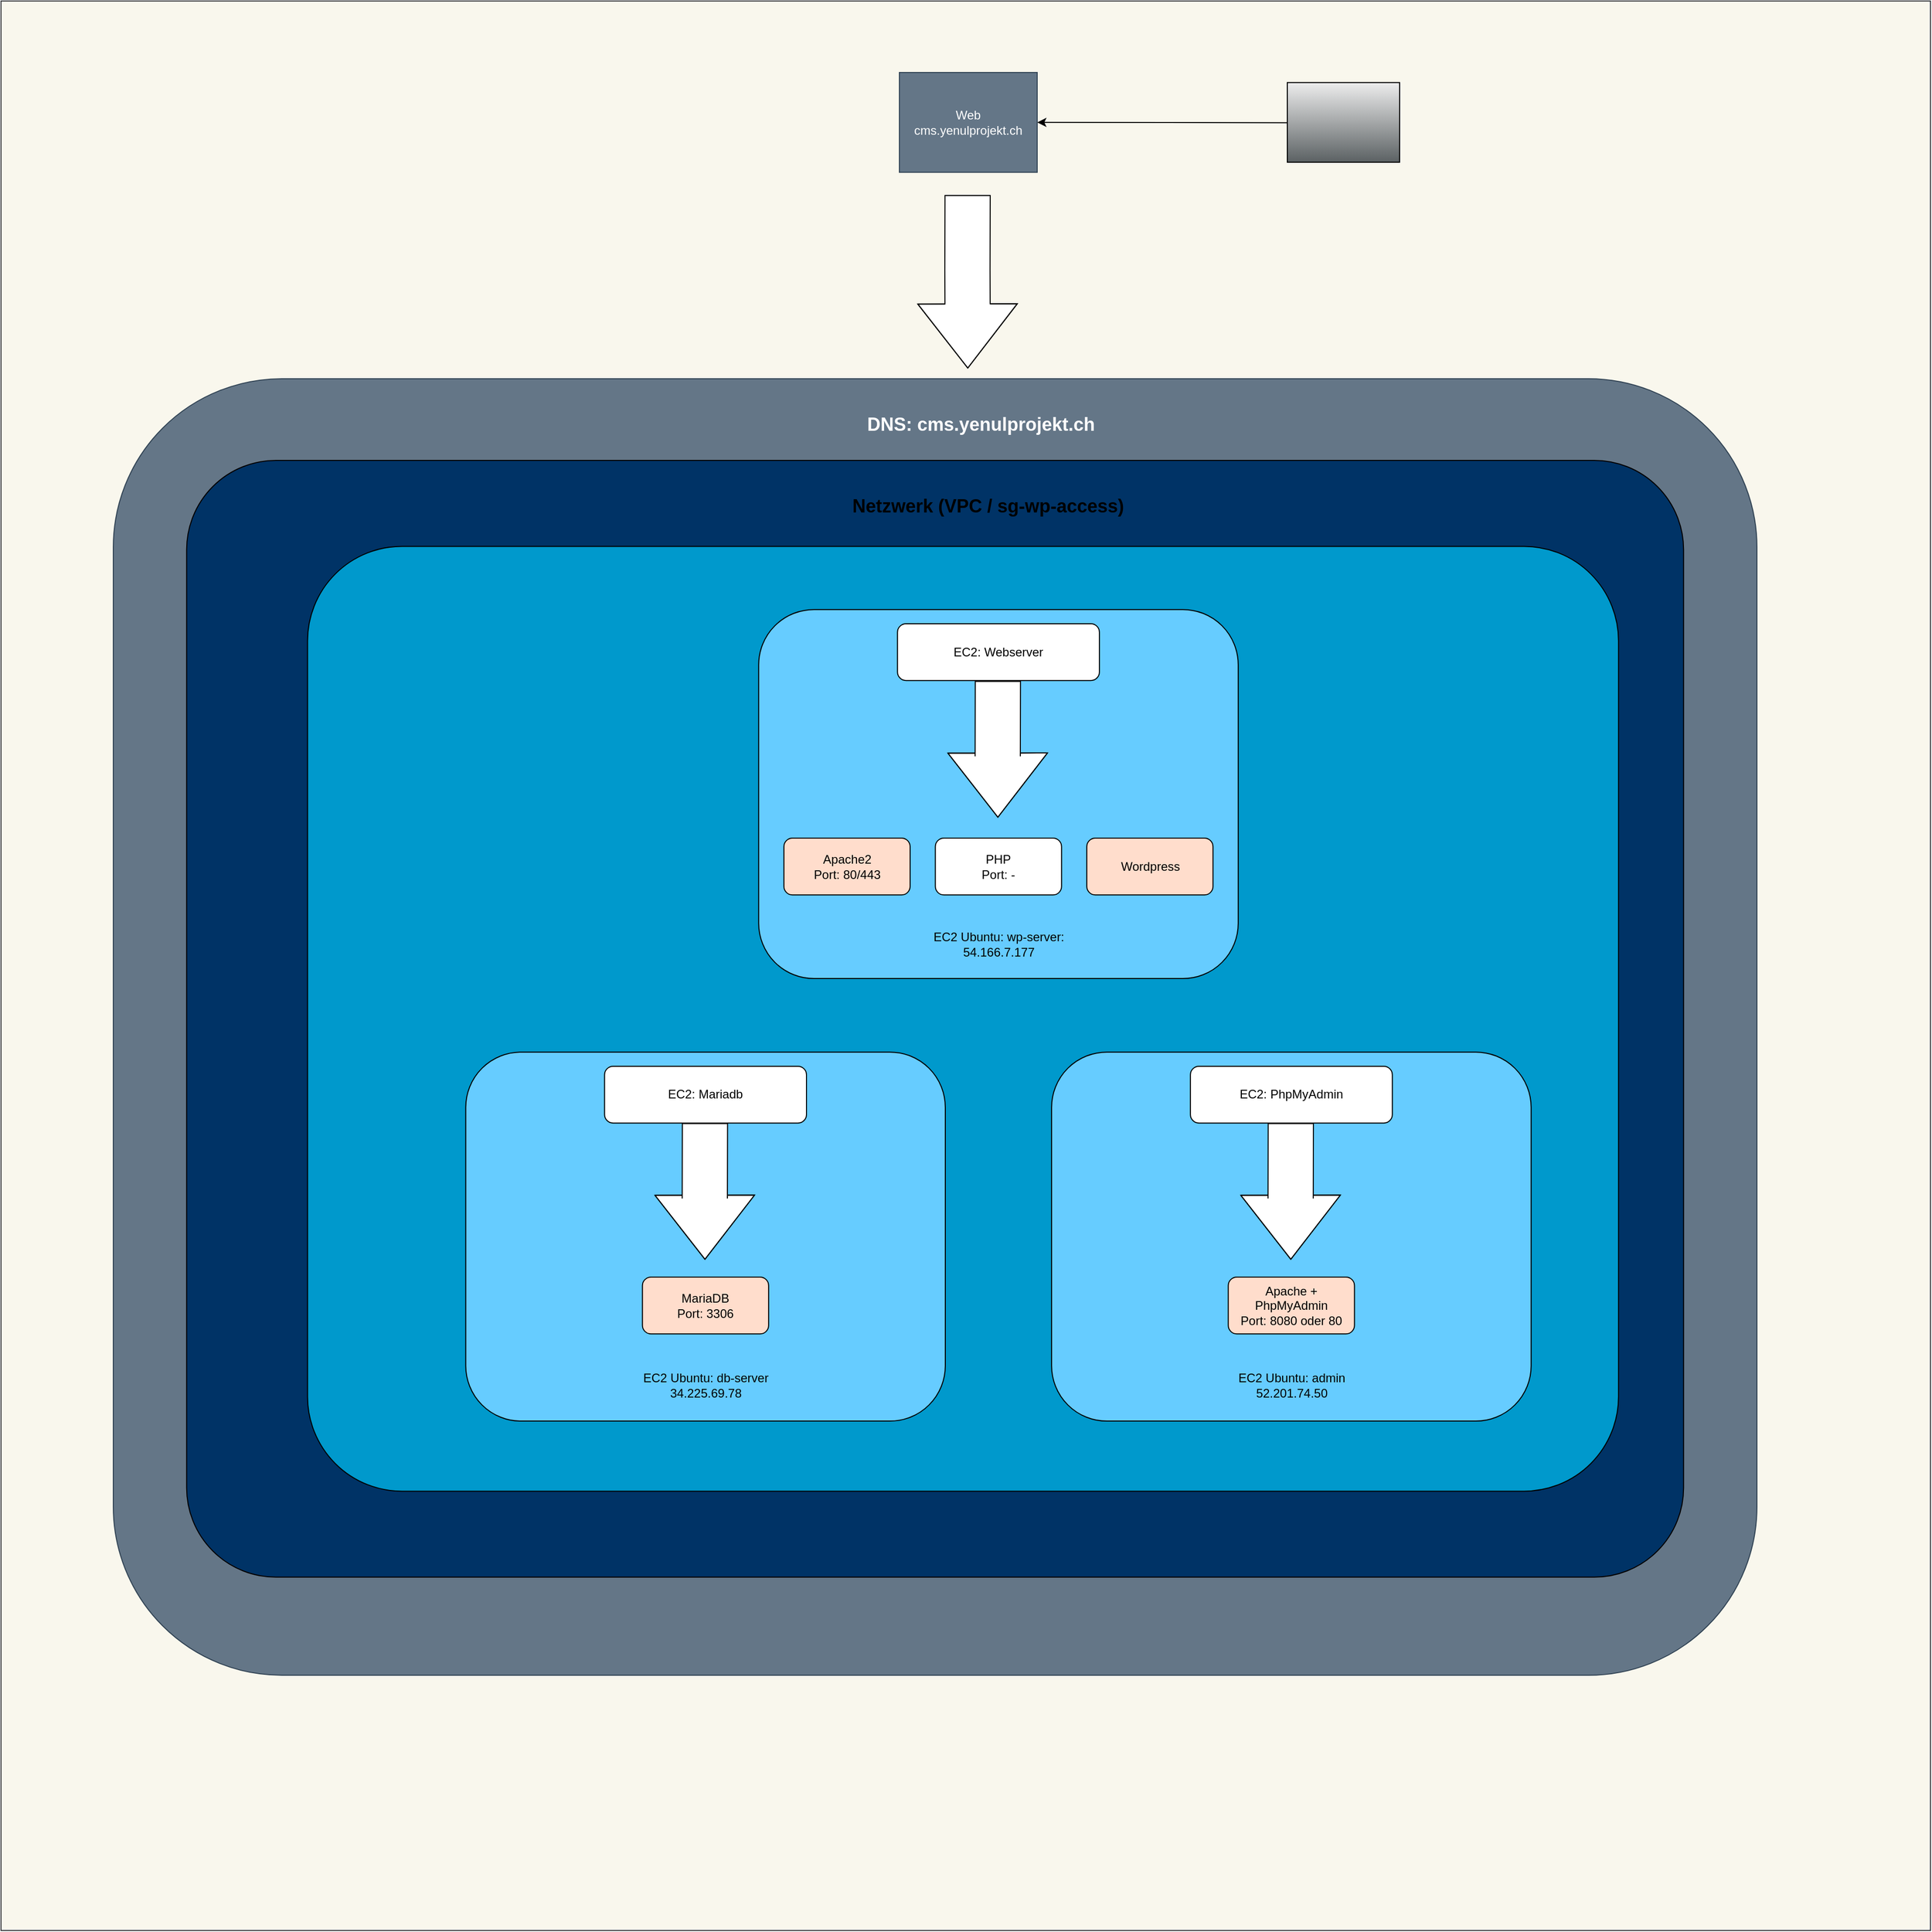 <mxfile version="27.1.4">
  <diagram name="AWS Docker Architektur" id="voQpjpwVp5ayt2qQBgge">
    <mxGraphModel dx="3144" dy="2837" grid="1" gridSize="10" guides="1" tooltips="1" connect="1" arrows="0" fold="1" page="1" pageScale="1" pageWidth="827" pageHeight="1169" math="0" shadow="0">
      <root>
        <mxCell id="0" />
        <mxCell id="1" parent="0" />
        <mxCell id="m6GLD5GbrDwXI87dzclv-23" value="" style="whiteSpace=wrap;html=1;aspect=fixed;fillColor=#f9f7ed;strokeColor=#36393d;" vertex="1" parent="1">
          <mxGeometry x="20" y="-250" width="1890" height="1890" as="geometry" />
        </mxCell>
        <mxCell id="m6GLD5GbrDwXI87dzclv-20" value="" style="endArrow=classic;html=1;rounded=0;exitX=0.088;exitY=0.504;exitDx=0;exitDy=0;exitPerimeter=0;entryX=1;entryY=0.5;entryDx=0;entryDy=0;" edge="1" parent="1" source="7XOEn1u5nRi5RlS6eYAb-1" target="7XOEn1u5nRi5RlS6eYAb-9">
          <mxGeometry width="50" height="50" relative="1" as="geometry">
            <mxPoint x="690" y="180" as="sourcePoint" />
            <mxPoint x="740" y="130" as="targetPoint" />
          </mxGeometry>
        </mxCell>
        <mxCell id="m6GLD5GbrDwXI87dzclv-22" value="" style="shape=flexArrow;endArrow=classic;html=1;rounded=0;width=44.286;endSize=20.614;exitX=0.5;exitY=1;exitDx=0;exitDy=0;endWidth=52.245;fillColor=light-dark(#FFFFFF,#FFFFFF);" edge="1" parent="1">
          <mxGeometry width="50" height="50" relative="1" as="geometry">
            <mxPoint x="966.82" y="-60" as="sourcePoint" />
            <mxPoint x="967" y="110" as="targetPoint" />
            <Array as="points">
              <mxPoint x="966.66" y="13.927" />
            </Array>
          </mxGeometry>
        </mxCell>
        <mxCell id="7XOEn1u5nRi5RlS6eYAb-1" value="" style="shape=mxgraph.networks2.icon;aspect=fixed;fillColor=#EDEDED;strokeColor=#000000;gradientColor=#5B6163;network2IconShadow=1;network2bgFillColor=none;network2Icon=mxgraph.networks2.pc;network2IconYOffset=-0.059;network2IconW=1.0;network2IconH=0.71;fontSize=13;" parent="1" vertex="1">
          <mxGeometry x="1280" y="-170.14" width="109.99" height="78.06" as="geometry" />
        </mxCell>
        <mxCell id="7XOEn1u5nRi5RlS6eYAb-9" value="&lt;font style=&quot;color: light-dark(rgb(255, 255, 255), rgb(255, 255, 255));&quot;&gt;Web&lt;br&gt;&lt;span style=&quot;text-wrap-mode: wrap;&quot;&gt;&lt;font style=&quot;&quot;&gt;&lt;font style=&quot;&quot;&gt;c&lt;/font&gt;ms.yenulprojekt.ch&lt;/font&gt;&lt;/span&gt;&lt;/font&gt;" style="shape=mxgraph.office.devices.pc;html=1;fillColor=#647687;fontColor=#ffffff;strokeColor=#314354;" parent="1" vertex="1">
          <mxGeometry x="900" y="-180" width="134.99" height="97.78" as="geometry" />
        </mxCell>
        <mxCell id="7XOEn1u5nRi5RlS6eYAb-7" value="Subnetz" style="text;html=1;align=center;verticalAlign=middle;resizable=0;points=[];autosize=1;strokeColor=none;fillColor=none;" parent="1" vertex="1">
          <mxGeometry x="320.01" y="230" width="70" height="30" as="geometry" />
        </mxCell>
        <mxCell id="7XOEn1u5nRi5RlS6eYAb-8" value="" style="whiteSpace=wrap;html=1;aspect=fixed;fillColor=#0050ef;fontColor=#ffffff;strokeColor=#001DBC;" parent="1" vertex="1">
          <mxGeometry x="274.99" y="280" width="160" height="160" as="geometry" />
        </mxCell>
        <mxCell id="7XOEn1u5nRi5RlS6eYAb-10" value="&lt;span&gt;VPC&lt;/span&gt;" style="rounded=1;whiteSpace=wrap;html=1;fillColor=#647687;fontColor=#ffffff;arcSize=13;strokeColor=#314354;" parent="1" vertex="1">
          <mxGeometry x="130" y="120" width="1610" height="1270" as="geometry" />
        </mxCell>
        <mxCell id="7XOEn1u5nRi5RlS6eYAb-11" value="Subnetz" style="rounded=1;whiteSpace=wrap;html=1;fillColor=#003366;fontColor=#FFFFFF;arcSize=8;" parent="7XOEn1u5nRi5RlS6eYAb-10" vertex="1">
          <mxGeometry x="71.83" y="80" width="1466.33" height="1093.9" as="geometry" />
        </mxCell>
        <mxCell id="7XOEn1u5nRi5RlS6eYAb-12" value="" style="rounded=1;whiteSpace=wrap;html=1;fillColor=#0099CC;fontColor=#FFFFFF;arcSize=10;" parent="7XOEn1u5nRi5RlS6eYAb-11" vertex="1">
          <mxGeometry x="118.443" y="84.189" width="1284.145" height="925.522" as="geometry" />
        </mxCell>
        <mxCell id="7XOEn1u5nRi5RlS6eYAb-93" value="" style="rounded=1;whiteSpace=wrap;html=1;fillColor=#66CCFF;fontColor=#000000;" parent="7XOEn1u5nRi5RlS6eYAb-11" vertex="1">
          <mxGeometry x="847.261" y="579.575" width="469.752" height="361.475" as="geometry" />
        </mxCell>
        <mxCell id="7XOEn1u5nRi5RlS6eYAb-96" value="Apache + PhpMyAdmin&lt;div&gt;Port: 8080 oder 80&lt;/div&gt;" style="rounded=1;whiteSpace=wrap;html=1;fillColor=#FFDDCC;" parent="7XOEn1u5nRi5RlS6eYAb-93" vertex="1">
          <mxGeometry x="173.069" y="220.426" width="123.619" height="55.611" as="geometry" />
        </mxCell>
        <mxCell id="7XOEn1u5nRi5RlS6eYAb-104" value="EC2: PhpMyAdmin" style="rounded=1;whiteSpace=wrap;html=1;fillColor=#FFFFFF;" parent="7XOEn1u5nRi5RlS6eYAb-93" vertex="1">
          <mxGeometry x="135.981" y="13.903" width="197.79" height="55.611" as="geometry" />
        </mxCell>
        <mxCell id="7XOEn1u5nRi5RlS6eYAb-105" value="EC2 Ubuntu: &lt;span style=&quot;text-wrap-mode: nowrap;&quot;&gt;admin&lt;/span&gt;&lt;br&gt;&lt;span style=&quot;text-wrap-mode: nowrap;&quot;&gt;52.201.74.50&lt;/span&gt;" style="text;html=1;align=center;verticalAlign=middle;whiteSpace=wrap;rounded=0;" parent="7XOEn1u5nRi5RlS6eYAb-93" vertex="1">
          <mxGeometry x="154.524" y="305.863" width="160.705" height="41.709" as="geometry" />
        </mxCell>
        <mxCell id="7XOEn1u5nRi5RlS6eYAb-106" value="" style="shape=image;html=1;verticalAlign=top;verticalLabelPosition=bottom;labelBackgroundColor=#ffffff;imageAspect=0;aspect=fixed;image=https://cdn1.iconfinder.com/data/icons/operating-system-flat-1/30/ubuntu-128.png" parent="7XOEn1u5nRi5RlS6eYAb-93" vertex="1">
          <mxGeometry x="107.548" y="308.644" width="34.669" height="34.669" as="geometry" />
        </mxCell>
        <mxCell id="m6GLD5GbrDwXI87dzclv-13" value="" style="shape=flexArrow;endArrow=classic;html=1;rounded=0;width=44.286;endSize=20.614;exitX=0.5;exitY=1;exitDx=0;exitDy=0;entryX=0.5;entryY=0;entryDx=0;entryDy=0;endWidth=52.245;fillColor=light-dark(#FFFFFF,#FFFFFF);" edge="1" parent="7XOEn1u5nRi5RlS6eYAb-93">
          <mxGeometry width="50" height="50" relative="1" as="geometry">
            <mxPoint x="234.33" y="69.515" as="sourcePoint" />
            <mxPoint x="234.33" y="203.515" as="targetPoint" />
            <Array as="points">
              <mxPoint x="234.169" y="143.441" />
            </Array>
          </mxGeometry>
        </mxCell>
        <mxCell id="7XOEn1u5nRi5RlS6eYAb-107" value="&lt;span style=&quot;color: rgba(0, 0, 0, 0); font-family: monospace; font-size: 0px; text-align: start; text-wrap-mode: nowrap;&quot;&gt;%3CmxGraphModel%3E%3Croot%3E%3CmxCell%20id%3D%220%22%2F%3E%3CmxCell%20id%3D%221%22%20parent%3D%220%22%2F%3E%3CmxCell%20id%3D%222%22%20value%3D%22%22%20style%3D%22shape%3DflexArrow%3BendArrow%3Dclassic%3Bhtml%3D1%3Brounded%3D0%3Bwidth%3D44.286%3BendSize%3D20.614%3BexitX%3D0.5%3BexitY%3D1%3BexitDx%3D0%3BexitDy%3D0%3BentryX%3D0.5%3BentryY%3D0%3BentryDx%3D0%3BentryDy%3D0%3BendWidth%3D52.245%3B%22%20edge%3D%221%22%20parent%3D%221%22%3E%3CmxGeometry%20width%3D%2250%22%20height%3D%2250%22%20relative%3D%221%22%20as%3D%22geometry%22%3E%3CmxPoint%20x%3D%22997.16%22%20y%3D%22416.073%22%20as%3D%22sourcePoint%22%2F%3E%3CmxPoint%20x%3D%22997.16%22%20y%3D%22550.073%22%20as%3D%22targetPoint%22%2F%3E%3CArray%20as%3D%22points%22%3E%3CmxPoint%20x%3D%22997%22%20y%3D%22490%22%2F%3E%3C%2FArray%3E%3C%2FmxGeometry%3E%3C%2FmxCell%3E%3C%2Froot%3E%3C%2FmxGraphModel%3E&lt;/span&gt;" style="rounded=1;whiteSpace=wrap;html=1;fillColor=#66CCFF;fontColor=#000000;" parent="7XOEn1u5nRi5RlS6eYAb-11" vertex="1">
          <mxGeometry x="273.4" y="579.575" width="469.752" height="361.475" as="geometry" />
        </mxCell>
        <mxCell id="7XOEn1u5nRi5RlS6eYAb-110" value="MariaDB&#xa;Port: 3306" style="rounded=1;whiteSpace=wrap;html=1;fillColor=#FFDDCC;" parent="7XOEn1u5nRi5RlS6eYAb-107" vertex="1">
          <mxGeometry x="173.069" y="220.426" width="123.619" height="55.611" as="geometry" />
        </mxCell>
        <mxCell id="7XOEn1u5nRi5RlS6eYAb-118" value="EC2: Mariadb" style="rounded=1;whiteSpace=wrap;html=1;fillColor=#FFFFFF;" parent="7XOEn1u5nRi5RlS6eYAb-107" vertex="1">
          <mxGeometry x="135.981" y="13.903" width="197.79" height="55.611" as="geometry" />
        </mxCell>
        <mxCell id="7XOEn1u5nRi5RlS6eYAb-119" value="EC2 Ubuntu:&amp;nbsp;db-server&lt;br&gt;34.225.69.78" style="text;html=1;align=center;verticalAlign=middle;whiteSpace=wrap;rounded=0;" parent="7XOEn1u5nRi5RlS6eYAb-107" vertex="1">
          <mxGeometry x="154.524" y="305.863" width="160.705" height="41.709" as="geometry" />
        </mxCell>
        <mxCell id="7XOEn1u5nRi5RlS6eYAb-120" value="" style="shape=image;html=1;verticalAlign=top;verticalLabelPosition=bottom;labelBackgroundColor=#ffffff;imageAspect=0;aspect=fixed;image=https://cdn1.iconfinder.com/data/icons/operating-system-flat-1/30/ubuntu-128.png" parent="7XOEn1u5nRi5RlS6eYAb-107" vertex="1">
          <mxGeometry x="107.548" y="308.644" width="34.669" height="34.669" as="geometry" />
        </mxCell>
        <mxCell id="m6GLD5GbrDwXI87dzclv-9" value="" style="shape=flexArrow;endArrow=classic;html=1;rounded=0;width=44.286;endSize=20.614;exitX=0.5;exitY=1;exitDx=0;exitDy=0;entryX=0.5;entryY=0;entryDx=0;entryDy=0;endWidth=52.245;fillColor=light-dark(#FFFFFF,#FFFFFF);" edge="1" parent="7XOEn1u5nRi5RlS6eYAb-107">
          <mxGeometry width="50" height="50" relative="1" as="geometry">
            <mxPoint x="234.32" y="69.515" as="sourcePoint" />
            <mxPoint x="234.32" y="203.515" as="targetPoint" />
            <Array as="points">
              <mxPoint x="234.16" y="143.441" />
            </Array>
          </mxGeometry>
        </mxCell>
        <mxCell id="7XOEn1u5nRi5RlS6eYAb-121" value="&lt;span style=&quot;color: rgba(0, 0, 0, 0); font-family: monospace; font-size: 0px; text-align: start; text-wrap-mode: nowrap;&quot;&gt;%3CmxGraphModel%3E%3Croot%3E%3CmxCell%20id%3D%220%22%2F%3E%3CmxCell%20id%3D%221%22%20parent%3D%220%22%2F%3E%3CmxCell%20id%3D%222%22%20value%3D%22%22%20style%3D%22shape%3DflexArrow%3BendArrow%3Dclassic%3Bhtml%3D1%3Brounded%3D0%3Bwidth%3D44.286%3BendSize%3D20.614%3BexitX%3D0.5%3BexitY%3D1%3BexitDx%3D0%3BexitDy%3D0%3BentryX%3D0.5%3BentryY%3D0%3BentryDx%3D0%3BentryDy%3D0%3BendWidth%3D52.245%3B%22%20edge%3D%221%22%20parent%3D%221%22%3E%3CmxGeometry%20width%3D%2250%22%20height%3D%2250%22%20relative%3D%221%22%20as%3D%22geometry%22%3E%3CmxPoint%20x%3D%22997.16%22%20y%3D%22416.073%22%20as%3D%22sourcePoint%22%2F%3E%3CmxPoint%20x%3D%22997.16%22%20y%3D%22550.073%22%20as%3D%22targetPoint%22%2F%3E%3CArray%20as%3D%22points%22%3E%3CmxPoint%20x%3D%22997%22%20y%3D%22490%22%2F%3E%3C%2FArray%3E%3C%2FmxGeometry%3E%3C%2FmxCell%3E%3C%2Froot%3E%3C%2FmxGraphModel%3E&lt;/span&gt;" style="rounded=1;whiteSpace=wrap;html=1;fillColor=#66CCFF;fontColor=#000000;" parent="7XOEn1u5nRi5RlS6eYAb-11" vertex="1">
          <mxGeometry x="560.33" y="146.073" width="469.752" height="361.475" as="geometry" />
        </mxCell>
        <mxCell id="7XOEn1u5nRi5RlS6eYAb-123" value="Apache2&lt;br&gt;Port: 80/443" style="rounded=1;whiteSpace=wrap;html=1;fillColor=#FFDDCC;" parent="7XOEn1u5nRi5RlS6eYAb-121" vertex="1">
          <mxGeometry x="24.724" y="223.926" width="123.619" height="55.611" as="geometry" />
        </mxCell>
        <mxCell id="7XOEn1u5nRi5RlS6eYAb-124" value="Wordpress" style="rounded=1;whiteSpace=wrap;html=1;fillColor=#FFDDCC;" parent="7XOEn1u5nRi5RlS6eYAb-121" vertex="1">
          <mxGeometry x="321.409" y="223.926" width="123.619" height="55.611" as="geometry" />
        </mxCell>
        <mxCell id="7XOEn1u5nRi5RlS6eYAb-126" value="PHP&#xa;Port: -" style="rounded=1;whiteSpace=wrap;html=1;fillColor=#FFFFFF;" parent="7XOEn1u5nRi5RlS6eYAb-121" vertex="1">
          <mxGeometry x="173.067" y="223.926" width="123.619" height="55.611" as="geometry" />
        </mxCell>
        <mxCell id="7XOEn1u5nRi5RlS6eYAb-132" value="EC2: Webserver" style="rounded=1;whiteSpace=wrap;html=1;fillColor=#FFFFFF;" parent="7XOEn1u5nRi5RlS6eYAb-121" vertex="1">
          <mxGeometry x="135.981" y="13.903" width="197.79" height="55.611" as="geometry" />
        </mxCell>
        <mxCell id="7XOEn1u5nRi5RlS6eYAb-133" value="EC2 Ubuntu:&amp;nbsp;wp-server:&lt;br&gt;54.166.7.177" style="text;html=1;align=center;verticalAlign=middle;whiteSpace=wrap;rounded=0;" parent="7XOEn1u5nRi5RlS6eYAb-121" vertex="1">
          <mxGeometry x="154.524" y="306.863" width="160.705" height="41.709" as="geometry" />
        </mxCell>
        <mxCell id="7XOEn1u5nRi5RlS6eYAb-134" value="" style="shape=image;html=1;verticalAlign=top;verticalLabelPosition=bottom;labelBackgroundColor=#ffffff;imageAspect=0;aspect=fixed;image=https://cdn1.iconfinder.com/data/icons/operating-system-flat-1/30/ubuntu-128.png" parent="7XOEn1u5nRi5RlS6eYAb-121" vertex="1">
          <mxGeometry x="107.548" y="308.644" width="34.669" height="34.669" as="geometry" />
        </mxCell>
        <mxCell id="m6GLD5GbrDwXI87dzclv-10" value="" style="shape=flexArrow;endArrow=classic;html=1;rounded=0;width=44.286;endSize=20.614;exitX=0.5;exitY=1;exitDx=0;exitDy=0;entryX=0.5;entryY=0;entryDx=0;entryDy=0;endWidth=52.245;fillColor=light-dark(#FFFFFF,#FFFFFF);" edge="1" parent="7XOEn1u5nRi5RlS6eYAb-121">
          <mxGeometry width="50" height="50" relative="1" as="geometry">
            <mxPoint x="234.32" y="69.927" as="sourcePoint" />
            <mxPoint x="234.32" y="203.927" as="targetPoint" />
            <Array as="points">
              <mxPoint x="234.16" y="143.854" />
            </Array>
          </mxGeometry>
        </mxCell>
        <mxCell id="m6GLD5GbrDwXI87dzclv-17" value="&amp;nbsp; Netzwerk (VPC / sg-wp-access)" style="text;html=1;align=center;verticalAlign=middle;whiteSpace=wrap;rounded=0;fontColor=light-dark(#000000,#000000);fontSize=18;fontStyle=1" vertex="1" parent="7XOEn1u5nRi5RlS6eYAb-11">
          <mxGeometry x="570" y="30" width="420" height="30" as="geometry" />
        </mxCell>
        <mxCell id="m6GLD5GbrDwXI87dzclv-18" value="&lt;font style=&quot;color: light-dark(rgb(255, 255, 255), rgb(255, 255, 255));&quot;&gt;DNS: cms.yenulprojekt.ch&lt;/font&gt;" style="text;html=1;align=center;verticalAlign=middle;whiteSpace=wrap;rounded=0;fontColor=light-dark(#000000,#000000);fontSize=18;fontStyle=1" vertex="1" parent="7XOEn1u5nRi5RlS6eYAb-10">
          <mxGeometry x="640" y="30" width="420" height="30" as="geometry" />
        </mxCell>
      </root>
    </mxGraphModel>
  </diagram>
</mxfile>
